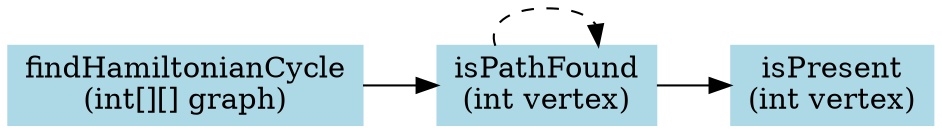 digraph HamiltonianCycleCallGraph {
    rankdir=LR;
    node [shape=box, style=filled, color=lightblue];

    // Methods
    findHamiltonianCycle [label="findHamiltonianCycle\n(int[][] graph)"];
    isPathFound [label="isPathFound\n(int vertex)"];
    isPresent [label="isPresent\n(int vertex)"];

    // Call relationships
    findHamiltonianCycle -> isPathFound;
    isPathFound -> isPresent;
    isPathFound -> isPathFound [style=dashed]; // Recursive call
}

